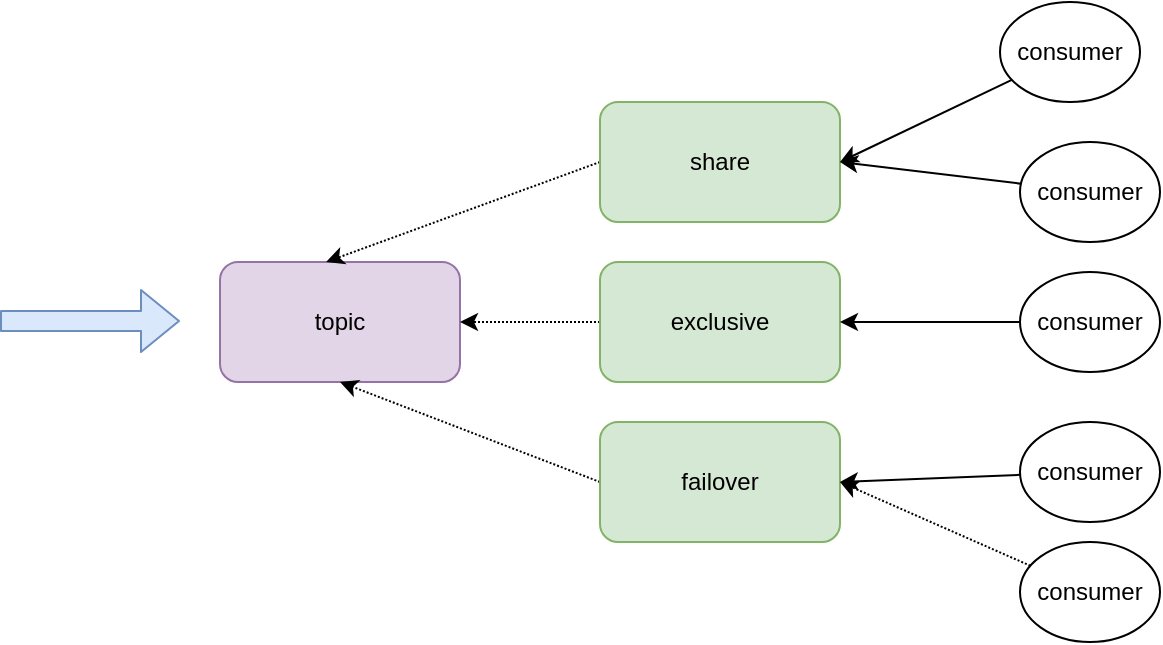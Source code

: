 <mxfile version="12.6.5" type="device"><diagram id="9-IMaEeojEWtqLeBAQMN" name="第 1 页"><mxGraphModel dx="946" dy="638" grid="1" gridSize="10" guides="1" tooltips="1" connect="1" arrows="1" fold="1" page="1" pageScale="1" pageWidth="827" pageHeight="1169" math="0" shadow="0"><root><mxCell id="0"/><mxCell id="1" parent="0"/><mxCell id="0AB3qCBhXXOJBOjzm1DQ-1" value="topic" style="rounded=1;whiteSpace=wrap;html=1;fillColor=#e1d5e7;strokeColor=#9673a6;" vertex="1" parent="1"><mxGeometry x="310" y="220" width="120" height="60" as="geometry"/></mxCell><mxCell id="0AB3qCBhXXOJBOjzm1DQ-15" style="edgeStyle=none;rounded=0;orthogonalLoop=1;jettySize=auto;html=1;exitX=0;exitY=0.5;exitDx=0;exitDy=0;entryX=0.442;entryY=0;entryDx=0;entryDy=0;entryPerimeter=0;dashed=1;dashPattern=1 1;" edge="1" parent="1" source="0AB3qCBhXXOJBOjzm1DQ-2" target="0AB3qCBhXXOJBOjzm1DQ-1"><mxGeometry relative="1" as="geometry"/></mxCell><mxCell id="0AB3qCBhXXOJBOjzm1DQ-2" value="share" style="rounded=1;whiteSpace=wrap;html=1;fillColor=#d5e8d4;strokeColor=#82b366;" vertex="1" parent="1"><mxGeometry x="500" y="140" width="120" height="60" as="geometry"/></mxCell><mxCell id="0AB3qCBhXXOJBOjzm1DQ-16" style="edgeStyle=none;rounded=0;orthogonalLoop=1;jettySize=auto;html=1;dashed=1;dashPattern=1 1;" edge="1" parent="1" source="0AB3qCBhXXOJBOjzm1DQ-3" target="0AB3qCBhXXOJBOjzm1DQ-1"><mxGeometry relative="1" as="geometry"/></mxCell><mxCell id="0AB3qCBhXXOJBOjzm1DQ-3" value="exclusive" style="rounded=1;whiteSpace=wrap;html=1;fillColor=#d5e8d4;strokeColor=#82b366;" vertex="1" parent="1"><mxGeometry x="500" y="220" width="120" height="60" as="geometry"/></mxCell><mxCell id="0AB3qCBhXXOJBOjzm1DQ-17" style="edgeStyle=none;rounded=0;orthogonalLoop=1;jettySize=auto;html=1;exitX=0;exitY=0.5;exitDx=0;exitDy=0;entryX=0.5;entryY=1;entryDx=0;entryDy=0;dashed=1;dashPattern=1 1;" edge="1" parent="1" source="0AB3qCBhXXOJBOjzm1DQ-4" target="0AB3qCBhXXOJBOjzm1DQ-1"><mxGeometry relative="1" as="geometry"/></mxCell><mxCell id="0AB3qCBhXXOJBOjzm1DQ-4" value="failover" style="rounded=1;whiteSpace=wrap;html=1;fillColor=#d5e8d4;strokeColor=#82b366;" vertex="1" parent="1"><mxGeometry x="500" y="300" width="120" height="60" as="geometry"/></mxCell><mxCell id="0AB3qCBhXXOJBOjzm1DQ-6" style="rounded=0;orthogonalLoop=1;jettySize=auto;html=1;entryX=1;entryY=0.5;entryDx=0;entryDy=0;" edge="1" parent="1" source="0AB3qCBhXXOJBOjzm1DQ-5" target="0AB3qCBhXXOJBOjzm1DQ-2"><mxGeometry relative="1" as="geometry"/></mxCell><mxCell id="0AB3qCBhXXOJBOjzm1DQ-5" value="consumer" style="ellipse;whiteSpace=wrap;html=1;" vertex="1" parent="1"><mxGeometry x="700" y="90" width="70" height="50" as="geometry"/></mxCell><mxCell id="0AB3qCBhXXOJBOjzm1DQ-8" style="edgeStyle=none;rounded=0;orthogonalLoop=1;jettySize=auto;html=1;entryX=1;entryY=0.5;entryDx=0;entryDy=0;" edge="1" parent="1" source="0AB3qCBhXXOJBOjzm1DQ-7" target="0AB3qCBhXXOJBOjzm1DQ-2"><mxGeometry relative="1" as="geometry"/></mxCell><mxCell id="0AB3qCBhXXOJBOjzm1DQ-7" value="consumer" style="ellipse;whiteSpace=wrap;html=1;" vertex="1" parent="1"><mxGeometry x="710" y="160" width="70" height="50" as="geometry"/></mxCell><mxCell id="0AB3qCBhXXOJBOjzm1DQ-10" style="edgeStyle=none;rounded=0;orthogonalLoop=1;jettySize=auto;html=1;entryX=1;entryY=0.5;entryDx=0;entryDy=0;" edge="1" parent="1" source="0AB3qCBhXXOJBOjzm1DQ-9" target="0AB3qCBhXXOJBOjzm1DQ-3"><mxGeometry relative="1" as="geometry"/></mxCell><mxCell id="0AB3qCBhXXOJBOjzm1DQ-9" value="consumer" style="ellipse;whiteSpace=wrap;html=1;" vertex="1" parent="1"><mxGeometry x="710" y="225" width="70" height="50" as="geometry"/></mxCell><mxCell id="0AB3qCBhXXOJBOjzm1DQ-12" style="edgeStyle=none;rounded=0;orthogonalLoop=1;jettySize=auto;html=1;entryX=1;entryY=0.5;entryDx=0;entryDy=0;" edge="1" parent="1" source="0AB3qCBhXXOJBOjzm1DQ-11" target="0AB3qCBhXXOJBOjzm1DQ-4"><mxGeometry relative="1" as="geometry"/></mxCell><mxCell id="0AB3qCBhXXOJBOjzm1DQ-11" value="consumer" style="ellipse;whiteSpace=wrap;html=1;" vertex="1" parent="1"><mxGeometry x="710" y="300" width="70" height="50" as="geometry"/></mxCell><mxCell id="0AB3qCBhXXOJBOjzm1DQ-14" style="edgeStyle=none;rounded=0;orthogonalLoop=1;jettySize=auto;html=1;entryX=1;entryY=0.5;entryDx=0;entryDy=0;dashed=1;dashPattern=1 1;" edge="1" parent="1" source="0AB3qCBhXXOJBOjzm1DQ-13" target="0AB3qCBhXXOJBOjzm1DQ-4"><mxGeometry relative="1" as="geometry"/></mxCell><mxCell id="0AB3qCBhXXOJBOjzm1DQ-13" value="consumer" style="ellipse;whiteSpace=wrap;html=1;" vertex="1" parent="1"><mxGeometry x="710" y="360" width="70" height="50" as="geometry"/></mxCell><mxCell id="0AB3qCBhXXOJBOjzm1DQ-18" value="" style="shape=flexArrow;endArrow=classic;html=1;fillColor=#dae8fc;strokeColor=#6c8ebf;" edge="1" parent="1"><mxGeometry width="50" height="50" relative="1" as="geometry"><mxPoint x="200" y="249.5" as="sourcePoint"/><mxPoint x="290" y="249.5" as="targetPoint"/></mxGeometry></mxCell></root></mxGraphModel></diagram></mxfile>